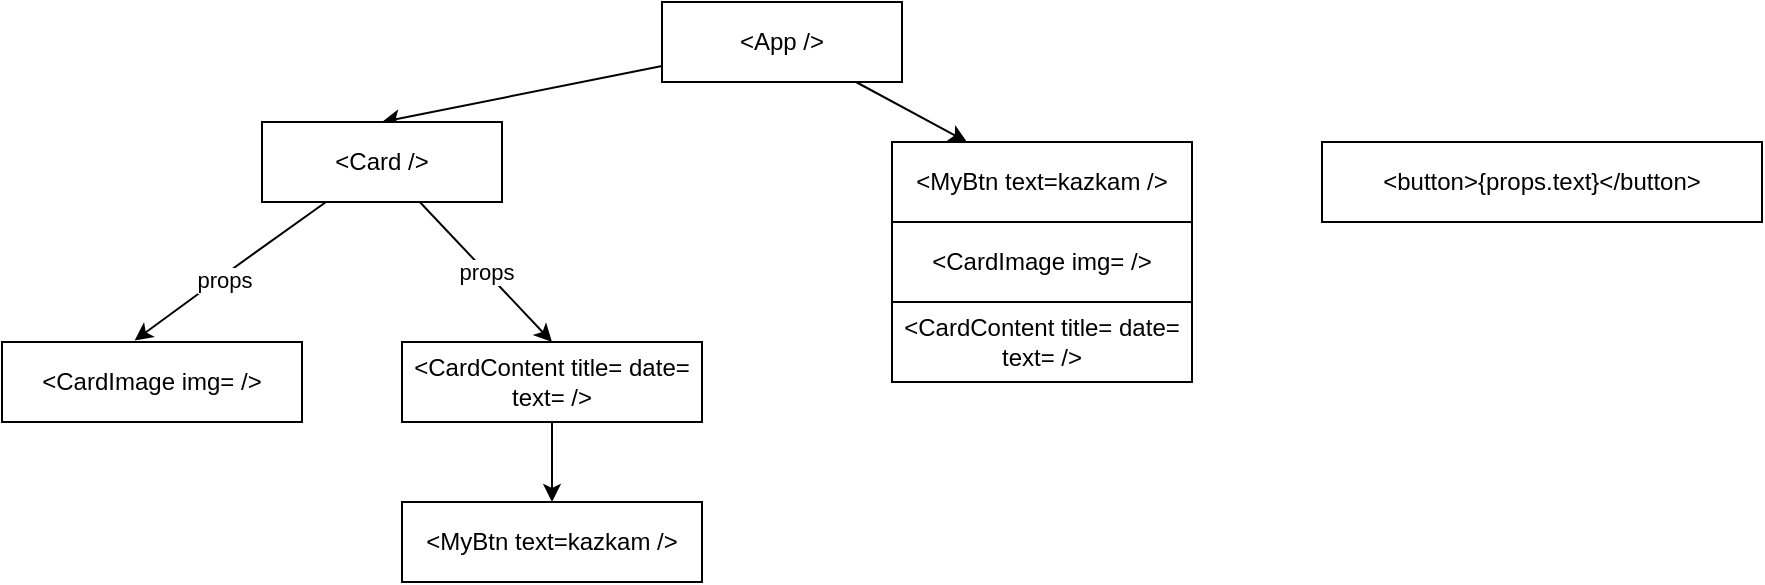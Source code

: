 <mxfile>
    <diagram id="x_-TGT6k-nbcrVzQcS_K" name="Page-1">
        <mxGraphModel dx="1574" dy="344" grid="1" gridSize="10" guides="1" tooltips="1" connect="1" arrows="1" fold="1" page="1" pageScale="1" pageWidth="850" pageHeight="1100" math="0" shadow="0">
            <root>
                <mxCell id="0"/>
                <mxCell id="1" parent="0"/>
                <mxCell id="11" style="edgeStyle=none;html=1;entryX=0.5;entryY=0;entryDx=0;entryDy=0;" edge="1" parent="1" source="2" target="7">
                    <mxGeometry relative="1" as="geometry"/>
                </mxCell>
                <mxCell id="14" style="edgeStyle=none;html=1;entryX=0.25;entryY=0;entryDx=0;entryDy=0;" edge="1" parent="1" source="2" target="3">
                    <mxGeometry relative="1" as="geometry"/>
                </mxCell>
                <mxCell id="2" value="&amp;lt;App /&amp;gt;" style="rounded=0;whiteSpace=wrap;html=1;" parent="1" vertex="1">
                    <mxGeometry x="160" y="40" width="120" height="40" as="geometry"/>
                </mxCell>
                <mxCell id="3" value="&amp;lt;MyBtn text=kazkam /&amp;gt;" style="rounded=0;whiteSpace=wrap;html=1;" parent="1" vertex="1">
                    <mxGeometry x="275" y="110" width="150" height="40" as="geometry"/>
                </mxCell>
                <mxCell id="4" value="&amp;lt;button&amp;gt;{props.text}&amp;lt;/button&amp;gt;" style="rounded=0;whiteSpace=wrap;html=1;" parent="1" vertex="1">
                    <mxGeometry x="490" y="110" width="220" height="40" as="geometry"/>
                </mxCell>
                <mxCell id="5" value="&amp;lt;CardImage img= /&amp;gt;" style="rounded=0;whiteSpace=wrap;html=1;" parent="1" vertex="1">
                    <mxGeometry x="275" y="150" width="150" height="40" as="geometry"/>
                </mxCell>
                <mxCell id="6" value="&amp;lt;CardContent title= date= text= /&amp;gt;" style="rounded=0;whiteSpace=wrap;html=1;" parent="1" vertex="1">
                    <mxGeometry x="275" y="190" width="150" height="40" as="geometry"/>
                </mxCell>
                <mxCell id="12" style="edgeStyle=none;html=1;entryX=0.442;entryY=-0.019;entryDx=0;entryDy=0;entryPerimeter=0;" edge="1" parent="1" source="7" target="9">
                    <mxGeometry relative="1" as="geometry">
                        <Array as="points">
                            <mxPoint x="-50" y="170"/>
                        </Array>
                    </mxGeometry>
                </mxCell>
                <mxCell id="17" value="props" style="edgeLabel;html=1;align=center;verticalAlign=middle;resizable=0;points=[];" vertex="1" connectable="0" parent="12">
                    <mxGeometry x="0.083" y="2" relative="1" as="geometry">
                        <mxPoint as="offset"/>
                    </mxGeometry>
                </mxCell>
                <mxCell id="13" value="props" style="edgeStyle=none;html=1;entryX=0.5;entryY=0;entryDx=0;entryDy=0;" edge="1" parent="1" source="7" target="10">
                    <mxGeometry relative="1" as="geometry"/>
                </mxCell>
                <mxCell id="7" value="&amp;lt;Card /&amp;gt;" style="rounded=0;whiteSpace=wrap;html=1;" vertex="1" parent="1">
                    <mxGeometry x="-40" y="100" width="120" height="40" as="geometry"/>
                </mxCell>
                <mxCell id="9" value="&amp;lt;CardImage img= /&amp;gt;" style="rounded=0;whiteSpace=wrap;html=1;" vertex="1" parent="1">
                    <mxGeometry x="-170" y="210" width="150" height="40" as="geometry"/>
                </mxCell>
                <mxCell id="16" style="edgeStyle=none;html=1;entryX=0.5;entryY=0;entryDx=0;entryDy=0;" edge="1" parent="1" source="10" target="15">
                    <mxGeometry relative="1" as="geometry"/>
                </mxCell>
                <mxCell id="10" value="&amp;lt;CardContent title= date= text= /&amp;gt;" style="rounded=0;whiteSpace=wrap;html=1;" vertex="1" parent="1">
                    <mxGeometry x="30" y="210" width="150" height="40" as="geometry"/>
                </mxCell>
                <mxCell id="15" value="&amp;lt;MyBtn text=kazkam /&amp;gt;" style="rounded=0;whiteSpace=wrap;html=1;" vertex="1" parent="1">
                    <mxGeometry x="30" y="290" width="150" height="40" as="geometry"/>
                </mxCell>
            </root>
        </mxGraphModel>
    </diagram>
</mxfile>